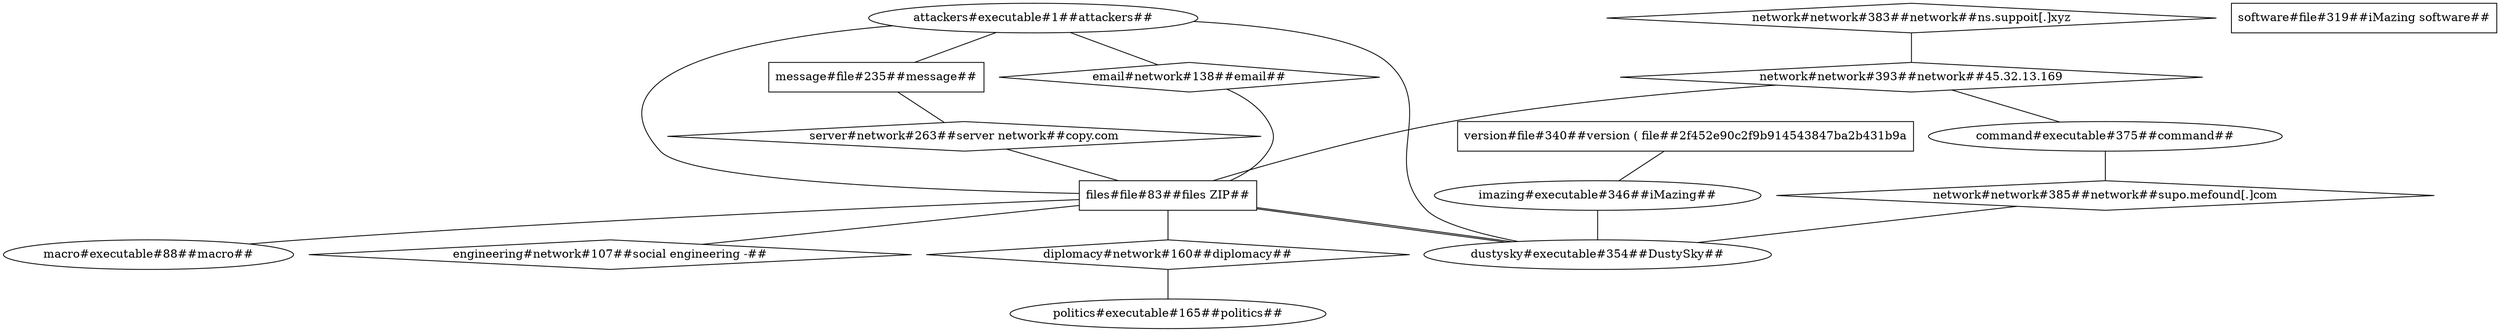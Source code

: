 graph G {
	"attackers#executable#1" [label="attackers#executable#1##attackers##" shape=oval]
	"files#file#83" [label="files#file#83##files ZIP##" shape=rectangle]
	"macro#executable#88" [label="macro#executable#88##macro##" shape=oval]
	"engineering#network#107" [label="engineering#network#107##social engineering -##" shape=diamond]
	"email#network#138" [label="email#network#138##email##" shape=diamond]
	"diplomacy#network#160" [label="diplomacy#network#160##diplomacy##" shape=diamond]
	"politics#executable#165" [label="politics#executable#165##politics##" shape=oval]
	"message#file#235" [label="message#file#235##message##" shape=rectangle]
	"server#network#263" [label="server#network#263##server network##copy.com" shape=diamond]
	"software#file#319" [label="software#file#319##iMazing software##" shape=rectangle]
	"version#file#340" [label="version#file#340##version ( file##2f452e90c2f9b914543847ba2b431b9a" shape=rectangle]
	"imazing#executable#346" [label="imazing#executable#346##iMazing##" shape=oval]
	"dustysky#executable#354" [label="dustysky#executable#354##DustySky##" shape=oval]
	"network#network#383" [label="network#network#383##network##ns.suppoit[.]xyz" shape=diamond]
	"network#network#393" [label="network#network#393##network##45.32.13.169" shape=diamond]
	"command#executable#375" [label="command#executable#375##command##" shape=oval]
	"network#network#385" [label="network#network#385##network##supo.mefound[.]com" shape=diamond]
	"attackers#executable#1" -- "message#file#235"
	"attackers#executable#1" -- "email#network#138"
	"attackers#executable#1" -- "dustysky#executable#354"
	"files#file#83" -- "engineering#network#107"
	"files#file#83" -- "attackers#executable#1"
	"files#file#83" -- "macro#executable#88"
	"files#file#83" -- "diplomacy#network#160"
	"files#file#83" -- "dustysky#executable#354"
	"email#network#138" -- "files#file#83"
	"diplomacy#network#160" -- "politics#executable#165"
	"message#file#235" -- "server#network#263"
	"server#network#263" -- "files#file#83"
	"version#file#340" -- "imazing#executable#346"
	"imazing#executable#346" -- "dustysky#executable#354"
	"dustysky#executable#354" -- "files#file#83"
	"network#network#383" -- "network#network#393"
	"network#network#393" -- "command#executable#375"
	"network#network#393" -- "files#file#83"
	"command#executable#375" -- "network#network#385"
	"network#network#385" -- "dustysky#executable#354"
}
